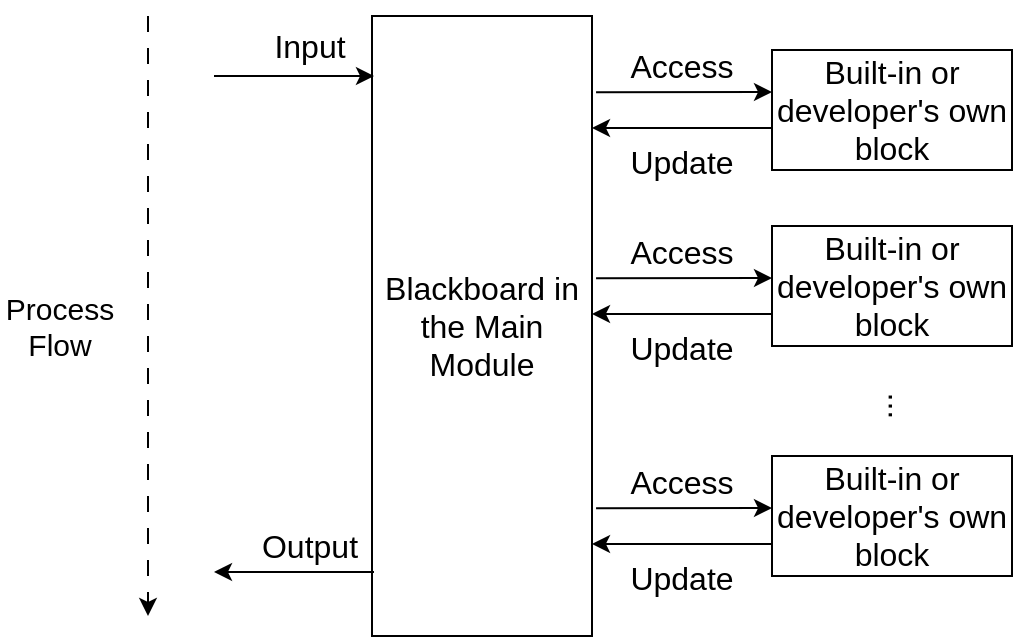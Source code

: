 <mxfile version="21.2.8" type="device">
  <diagram id="0jzvoz7xoONC1ta8vLtH" name="ページ1">
    <mxGraphModel dx="1418" dy="838" grid="1" gridSize="10" guides="1" tooltips="1" connect="1" arrows="1" fold="1" page="1" pageScale="1" pageWidth="827" pageHeight="1169" math="0" shadow="0">
      <root>
        <mxCell id="0" />
        <mxCell id="1" parent="0" />
        <mxCell id="6nG_dfres4fqL1OyFaTb-1" value="Blackboard in the Main Module" style="rounded=0;whiteSpace=wrap;html=1;fontSize=16;" parent="1" vertex="1">
          <mxGeometry x="226" y="140" width="110" height="310" as="geometry" />
        </mxCell>
        <mxCell id="6nG_dfres4fqL1OyFaTb-2" value="Built-in or developer&#39;s own block" style="rounded=0;whiteSpace=wrap;html=1;fontSize=16;" parent="1" vertex="1">
          <mxGeometry x="426" y="157" width="120" height="60" as="geometry" />
        </mxCell>
        <mxCell id="6nG_dfres4fqL1OyFaTb-3" value="Built-in or developer&#39;s own block" style="rounded=0;whiteSpace=wrap;html=1;fontSize=16;" parent="1" vertex="1">
          <mxGeometry x="426" y="245" width="120" height="60" as="geometry" />
        </mxCell>
        <mxCell id="6nG_dfres4fqL1OyFaTb-4" value="Built-in or developer&#39;s own block" style="rounded=0;whiteSpace=wrap;html=1;fontSize=16;" parent="1" vertex="1">
          <mxGeometry x="426" y="360" width="120" height="60" as="geometry" />
        </mxCell>
        <mxCell id="6nG_dfres4fqL1OyFaTb-5" value="" style="endArrow=classic;html=1;rounded=0;exitX=1.029;exitY=0.178;exitDx=0;exitDy=0;exitPerimeter=0;fontSize=16;" parent="1" edge="1">
          <mxGeometry width="50" height="50" relative="1" as="geometry">
            <mxPoint x="338.03" y="178.18" as="sourcePoint" />
            <mxPoint x="426" y="178" as="targetPoint" />
          </mxGeometry>
        </mxCell>
        <mxCell id="6nG_dfres4fqL1OyFaTb-6" value="" style="endArrow=classic;html=1;rounded=0;exitX=0;exitY=0.75;exitDx=0;exitDy=0;entryX=1;entryY=0.274;entryDx=0;entryDy=0;entryPerimeter=0;fontSize=16;startArrow=none;" parent="1" edge="1">
          <mxGeometry width="50" height="50" relative="1" as="geometry">
            <mxPoint x="426" y="196" as="sourcePoint" />
            <mxPoint x="336" y="195.94" as="targetPoint" />
          </mxGeometry>
        </mxCell>
        <mxCell id="6nG_dfres4fqL1OyFaTb-11" value="" style="endArrow=classic;html=1;rounded=0;entryX=0;entryY=0.25;entryDx=0;entryDy=0;fontSize=16;" parent="1" edge="1">
          <mxGeometry width="50" height="50" relative="1" as="geometry">
            <mxPoint x="147" y="170" as="sourcePoint" />
            <mxPoint x="227" y="170" as="targetPoint" />
          </mxGeometry>
        </mxCell>
        <mxCell id="6nG_dfres4fqL1OyFaTb-12" value="" style="endArrow=classic;html=1;rounded=0;exitX=0;exitY=0.75;exitDx=0;exitDy=0;fontSize=16;" parent="1" edge="1">
          <mxGeometry width="50" height="50" relative="1" as="geometry">
            <mxPoint x="227" y="418" as="sourcePoint" />
            <mxPoint x="147" y="418" as="targetPoint" />
          </mxGeometry>
        </mxCell>
        <mxCell id="8DsmoESPKWBdk1s0F-2b-1" value="Input" style="text;html=1;strokeColor=none;fillColor=none;align=center;verticalAlign=middle;whiteSpace=wrap;rounded=0;fontSize=16;" parent="1" vertex="1">
          <mxGeometry x="165" y="140" width="60" height="30" as="geometry" />
        </mxCell>
        <mxCell id="8DsmoESPKWBdk1s0F-2b-3" value="Output" style="text;html=1;strokeColor=none;fillColor=none;align=center;verticalAlign=middle;whiteSpace=wrap;rounded=0;fontSize=16;" parent="1" vertex="1">
          <mxGeometry x="165" y="390" width="60" height="30" as="geometry" />
        </mxCell>
        <mxCell id="AcL97NUsZ2qTepzmMCFe-1" value="..." style="text;html=1;strokeColor=none;fillColor=none;align=center;verticalAlign=middle;whiteSpace=wrap;rounded=0;fontSize=16;horizontal=0;" parent="1" vertex="1">
          <mxGeometry x="450" y="320" width="60" height="30" as="geometry" />
        </mxCell>
        <mxCell id="4-G-LR0JEaQGo0c630Zc-1" value="" style="endArrow=classic;html=1;rounded=0;dashed=1;dashPattern=8 8;" parent="1" edge="1">
          <mxGeometry width="50" height="50" relative="1" as="geometry">
            <mxPoint x="114" y="140" as="sourcePoint" />
            <mxPoint x="114" y="440" as="targetPoint" />
          </mxGeometry>
        </mxCell>
        <mxCell id="4-G-LR0JEaQGo0c630Zc-2" value="Access" style="text;html=1;strokeColor=none;fillColor=none;align=center;verticalAlign=middle;whiteSpace=wrap;rounded=0;fontSize=16;" parent="1" vertex="1">
          <mxGeometry x="346" y="150" width="70" height="30" as="geometry" />
        </mxCell>
        <mxCell id="4-G-LR0JEaQGo0c630Zc-3" value="Update" style="text;html=1;strokeColor=none;fillColor=none;align=center;verticalAlign=middle;whiteSpace=wrap;rounded=0;fontSize=16;" parent="1" vertex="1">
          <mxGeometry x="346" y="198" width="70" height="30" as="geometry" />
        </mxCell>
        <mxCell id="4-G-LR0JEaQGo0c630Zc-6" value="" style="endArrow=classic;html=1;rounded=0;exitX=1.029;exitY=0.178;exitDx=0;exitDy=0;exitPerimeter=0;fontSize=16;" parent="1" edge="1">
          <mxGeometry width="50" height="50" relative="1" as="geometry">
            <mxPoint x="338.03" y="271.18" as="sourcePoint" />
            <mxPoint x="426" y="271" as="targetPoint" />
          </mxGeometry>
        </mxCell>
        <mxCell id="4-G-LR0JEaQGo0c630Zc-7" value="" style="endArrow=classic;html=1;rounded=0;exitX=0;exitY=0.75;exitDx=0;exitDy=0;entryX=1;entryY=0.274;entryDx=0;entryDy=0;entryPerimeter=0;fontSize=16;startArrow=none;" parent="1" edge="1">
          <mxGeometry width="50" height="50" relative="1" as="geometry">
            <mxPoint x="426" y="289" as="sourcePoint" />
            <mxPoint x="336" y="288.94" as="targetPoint" />
          </mxGeometry>
        </mxCell>
        <mxCell id="4-G-LR0JEaQGo0c630Zc-8" value="Access" style="text;html=1;strokeColor=none;fillColor=none;align=center;verticalAlign=middle;whiteSpace=wrap;rounded=0;fontSize=16;" parent="1" vertex="1">
          <mxGeometry x="346" y="243" width="70" height="30" as="geometry" />
        </mxCell>
        <mxCell id="4-G-LR0JEaQGo0c630Zc-9" value="Update" style="text;html=1;strokeColor=none;fillColor=none;align=center;verticalAlign=middle;whiteSpace=wrap;rounded=0;fontSize=16;" parent="1" vertex="1">
          <mxGeometry x="346" y="291" width="70" height="30" as="geometry" />
        </mxCell>
        <mxCell id="4-G-LR0JEaQGo0c630Zc-10" value="" style="endArrow=classic;html=1;rounded=0;exitX=1.029;exitY=0.178;exitDx=0;exitDy=0;exitPerimeter=0;fontSize=16;" parent="1" edge="1">
          <mxGeometry width="50" height="50" relative="1" as="geometry">
            <mxPoint x="338.03" y="386.18" as="sourcePoint" />
            <mxPoint x="426" y="386" as="targetPoint" />
          </mxGeometry>
        </mxCell>
        <mxCell id="4-G-LR0JEaQGo0c630Zc-11" value="" style="endArrow=classic;html=1;rounded=0;exitX=0;exitY=0.75;exitDx=0;exitDy=0;entryX=1;entryY=0.274;entryDx=0;entryDy=0;entryPerimeter=0;fontSize=16;startArrow=none;" parent="1" edge="1">
          <mxGeometry width="50" height="50" relative="1" as="geometry">
            <mxPoint x="426" y="404" as="sourcePoint" />
            <mxPoint x="336" y="403.94" as="targetPoint" />
          </mxGeometry>
        </mxCell>
        <mxCell id="4-G-LR0JEaQGo0c630Zc-12" value="Access" style="text;html=1;strokeColor=none;fillColor=none;align=center;verticalAlign=middle;whiteSpace=wrap;rounded=0;fontSize=16;" parent="1" vertex="1">
          <mxGeometry x="346" y="358" width="70" height="30" as="geometry" />
        </mxCell>
        <mxCell id="4-G-LR0JEaQGo0c630Zc-13" value="Update" style="text;html=1;strokeColor=none;fillColor=none;align=center;verticalAlign=middle;whiteSpace=wrap;rounded=0;fontSize=16;" parent="1" vertex="1">
          <mxGeometry x="346" y="406" width="70" height="30" as="geometry" />
        </mxCell>
        <mxCell id="r_WtRwr_BKsuxWQpY1mQ-2" value="&lt;font style=&quot;font-size: 15px;&quot;&gt;Process Flow&lt;/font&gt;" style="text;html=1;strokeColor=none;fillColor=none;align=center;verticalAlign=middle;whiteSpace=wrap;rounded=0;" vertex="1" parent="1">
          <mxGeometry x="40" y="280" width="60" height="30" as="geometry" />
        </mxCell>
      </root>
    </mxGraphModel>
  </diagram>
</mxfile>
